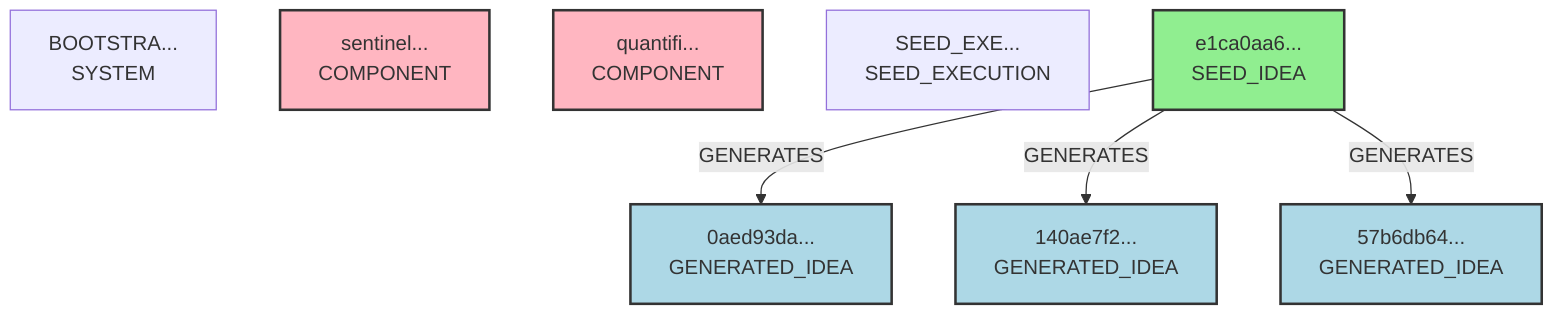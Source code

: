 graph TD
    BOOTSTRAP[BOOTSTRA...<br/>SYSTEM]
    sentinel_instance_01[sentinel...<br/>COMPONENT]:::component
    quantifier_agent_primary[quantifi...<br/>COMPONENT]:::component
    SEED_EXEC_test_iter1[SEED_EXE...<br/>SEED_EXECUTION]
    e1ca0aa6_f080_4ab3_a8b2_a7cb8154364d[e1ca0aa6...<br/>SEED_IDEA]:::seed
    0aed93da_48ca_443a_8e36_c387212f1ee2[0aed93da...<br/>GENERATED_IDEA]:::idea
    140ae7f2_2f4a_4381_ba6a_258d766fc7fa[140ae7f2...<br/>GENERATED_IDEA]:::idea
    57b6db64_f739_477d_bdc8_affce8cfb9f9[57b6db64...<br/>GENERATED_IDEA]:::idea
    e1ca0aa6_f080_4ab3_a8b2_a7cb8154364d -->|GENERATES| 0aed93da_48ca_443a_8e36_c387212f1ee2
    e1ca0aa6_f080_4ab3_a8b2_a7cb8154364d -->|GENERATES| 140ae7f2_2f4a_4381_ba6a_258d766fc7fa
    e1ca0aa6_f080_4ab3_a8b2_a7cb8154364d -->|GENERATES| 57b6db64_f739_477d_bdc8_affce8cfb9f9

    classDef seed fill:#90EE90,stroke:#333,stroke-width:2px;
    classDef idea fill:#ADD8E6,stroke:#333,stroke-width:2px;
    classDef proto fill:#FFA500,stroke:#333,stroke-width:2px;
    classDef component fill:#FFB6C1,stroke:#333,stroke-width:2px;